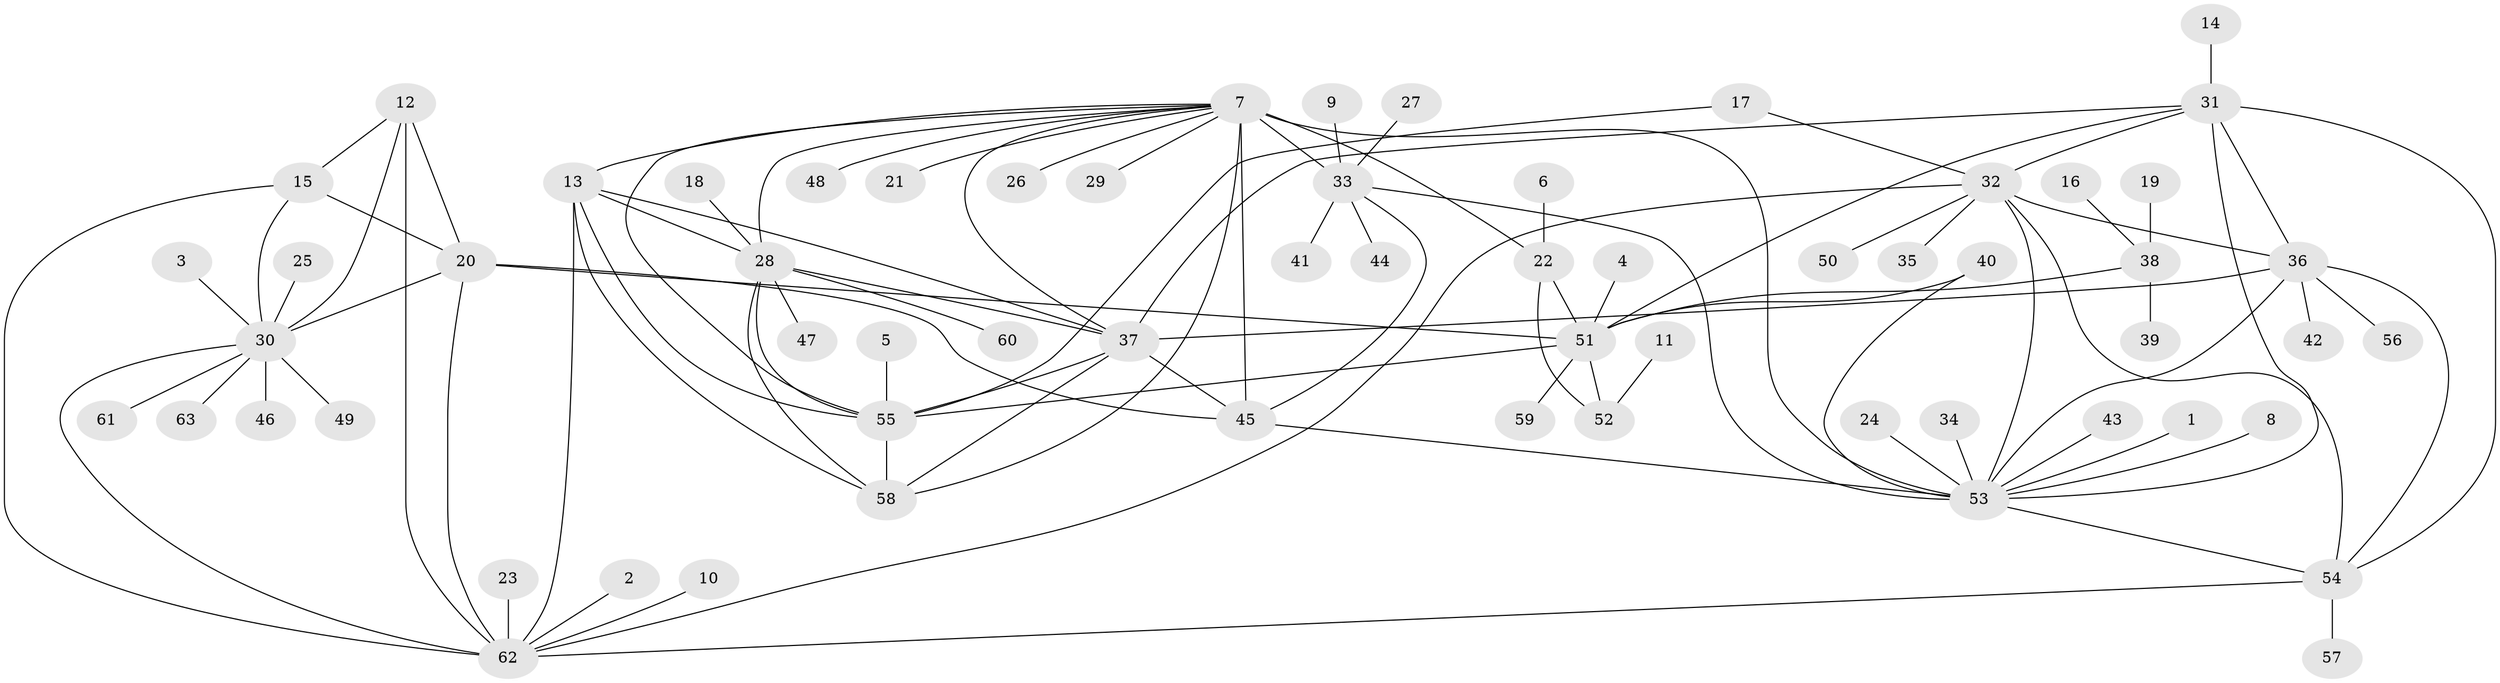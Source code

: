 // original degree distribution, {9: 0.06349206349206349, 7: 0.03968253968253968, 6: 0.047619047619047616, 5: 0.023809523809523808, 8: 0.023809523809523808, 10: 0.023809523809523808, 11: 0.023809523809523808, 13: 0.007936507936507936, 1: 0.6031746031746031, 2: 0.12698412698412698, 3: 0.015873015873015872}
// Generated by graph-tools (version 1.1) at 2025/26/03/09/25 03:26:41]
// undirected, 63 vertices, 99 edges
graph export_dot {
graph [start="1"]
  node [color=gray90,style=filled];
  1;
  2;
  3;
  4;
  5;
  6;
  7;
  8;
  9;
  10;
  11;
  12;
  13;
  14;
  15;
  16;
  17;
  18;
  19;
  20;
  21;
  22;
  23;
  24;
  25;
  26;
  27;
  28;
  29;
  30;
  31;
  32;
  33;
  34;
  35;
  36;
  37;
  38;
  39;
  40;
  41;
  42;
  43;
  44;
  45;
  46;
  47;
  48;
  49;
  50;
  51;
  52;
  53;
  54;
  55;
  56;
  57;
  58;
  59;
  60;
  61;
  62;
  63;
  1 -- 53 [weight=1.0];
  2 -- 62 [weight=1.0];
  3 -- 30 [weight=1.0];
  4 -- 51 [weight=1.0];
  5 -- 55 [weight=1.0];
  6 -- 22 [weight=1.0];
  7 -- 13 [weight=1.0];
  7 -- 21 [weight=1.0];
  7 -- 22 [weight=1.0];
  7 -- 26 [weight=1.0];
  7 -- 28 [weight=1.0];
  7 -- 29 [weight=1.0];
  7 -- 33 [weight=3.0];
  7 -- 37 [weight=1.0];
  7 -- 45 [weight=3.0];
  7 -- 48 [weight=1.0];
  7 -- 53 [weight=3.0];
  7 -- 55 [weight=1.0];
  7 -- 58 [weight=1.0];
  8 -- 53 [weight=1.0];
  9 -- 33 [weight=1.0];
  10 -- 62 [weight=1.0];
  11 -- 52 [weight=1.0];
  12 -- 15 [weight=1.0];
  12 -- 20 [weight=2.0];
  12 -- 30 [weight=1.0];
  12 -- 62 [weight=1.0];
  13 -- 28 [weight=1.0];
  13 -- 37 [weight=1.0];
  13 -- 55 [weight=1.0];
  13 -- 58 [weight=1.0];
  13 -- 62 [weight=1.0];
  14 -- 31 [weight=1.0];
  15 -- 20 [weight=2.0];
  15 -- 30 [weight=1.0];
  15 -- 62 [weight=1.0];
  16 -- 38 [weight=1.0];
  17 -- 32 [weight=1.0];
  17 -- 55 [weight=1.0];
  18 -- 28 [weight=1.0];
  19 -- 38 [weight=1.0];
  20 -- 30 [weight=2.0];
  20 -- 45 [weight=1.0];
  20 -- 51 [weight=1.0];
  20 -- 62 [weight=2.0];
  22 -- 51 [weight=4.0];
  22 -- 52 [weight=1.0];
  23 -- 62 [weight=1.0];
  24 -- 53 [weight=1.0];
  25 -- 30 [weight=1.0];
  27 -- 33 [weight=1.0];
  28 -- 37 [weight=1.0];
  28 -- 47 [weight=1.0];
  28 -- 55 [weight=1.0];
  28 -- 58 [weight=1.0];
  28 -- 60 [weight=1.0];
  30 -- 46 [weight=1.0];
  30 -- 49 [weight=1.0];
  30 -- 61 [weight=1.0];
  30 -- 62 [weight=1.0];
  30 -- 63 [weight=1.0];
  31 -- 32 [weight=1.0];
  31 -- 36 [weight=1.0];
  31 -- 37 [weight=1.0];
  31 -- 51 [weight=1.0];
  31 -- 53 [weight=1.0];
  31 -- 54 [weight=2.0];
  32 -- 35 [weight=1.0];
  32 -- 36 [weight=1.0];
  32 -- 50 [weight=1.0];
  32 -- 53 [weight=1.0];
  32 -- 54 [weight=2.0];
  32 -- 62 [weight=1.0];
  33 -- 41 [weight=1.0];
  33 -- 44 [weight=1.0];
  33 -- 45 [weight=1.0];
  33 -- 53 [weight=1.0];
  34 -- 53 [weight=1.0];
  36 -- 37 [weight=1.0];
  36 -- 42 [weight=1.0];
  36 -- 53 [weight=1.0];
  36 -- 54 [weight=2.0];
  36 -- 56 [weight=1.0];
  37 -- 45 [weight=1.0];
  37 -- 55 [weight=1.0];
  37 -- 58 [weight=1.0];
  38 -- 39 [weight=1.0];
  38 -- 51 [weight=1.0];
  40 -- 51 [weight=1.0];
  40 -- 53 [weight=1.0];
  43 -- 53 [weight=1.0];
  45 -- 53 [weight=1.0];
  51 -- 52 [weight=4.0];
  51 -- 55 [weight=1.0];
  51 -- 59 [weight=1.0];
  53 -- 54 [weight=2.0];
  54 -- 57 [weight=1.0];
  54 -- 62 [weight=1.0];
  55 -- 58 [weight=1.0];
}
